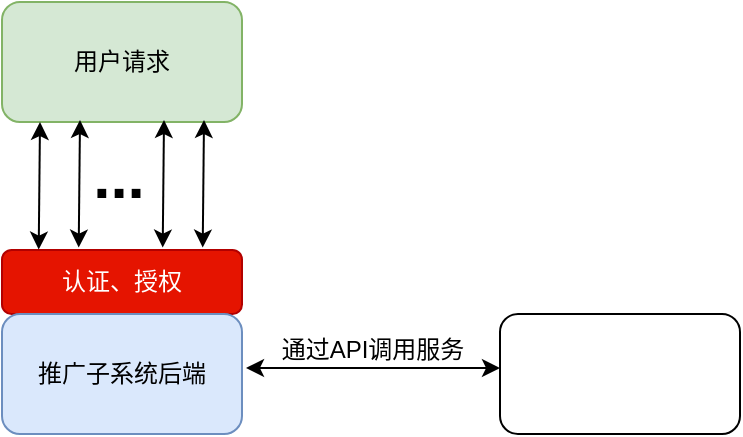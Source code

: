 <mxfile version="18.2.0" type="github">
  <diagram id="4ZEpqHDcZ8QiXDJw2HtF" name="第 1 页">
    <mxGraphModel dx="1038" dy="539" grid="0" gridSize="10" guides="1" tooltips="1" connect="1" arrows="1" fold="1" page="1" pageScale="1" pageWidth="827" pageHeight="1169" math="0" shadow="0">
      <root>
        <mxCell id="0" />
        <mxCell id="1" parent="0" />
        <mxCell id="aOD063Q6GTT_S5GpSQeJ-1" value="用户请求" style="rounded=1;whiteSpace=wrap;html=1;fillColor=#d5e8d4;strokeColor=#82b366;" vertex="1" parent="1">
          <mxGeometry x="310" y="40" width="120" height="60" as="geometry" />
        </mxCell>
        <mxCell id="aOD063Q6GTT_S5GpSQeJ-2" value="认证、授权" style="rounded=1;whiteSpace=wrap;html=1;fillColor=#e51400;fontColor=#ffffff;strokeColor=#B20000;" vertex="1" parent="1">
          <mxGeometry x="310" y="164" width="120" height="32" as="geometry" />
        </mxCell>
        <mxCell id="aOD063Q6GTT_S5GpSQeJ-3" value="推广子系统后端" style="rounded=1;whiteSpace=wrap;html=1;fillColor=#dae8fc;strokeColor=#6c8ebf;" vertex="1" parent="1">
          <mxGeometry x="310" y="196" width="120" height="60" as="geometry" />
        </mxCell>
        <mxCell id="aOD063Q6GTT_S5GpSQeJ-5" value="" style="endArrow=classic;startArrow=classic;html=1;rounded=0;exitX=0.153;exitY=-0.006;exitDx=0;exitDy=0;exitPerimeter=0;" edge="1" parent="1" source="aOD063Q6GTT_S5GpSQeJ-2">
          <mxGeometry width="50" height="50" relative="1" as="geometry">
            <mxPoint x="279" y="150" as="sourcePoint" />
            <mxPoint x="329" y="100" as="targetPoint" />
          </mxGeometry>
        </mxCell>
        <mxCell id="aOD063Q6GTT_S5GpSQeJ-7" value="" style="endArrow=classic;startArrow=classic;html=1;rounded=0;exitX=0.153;exitY=-0.006;exitDx=0;exitDy=0;exitPerimeter=0;" edge="1" parent="1">
          <mxGeometry width="50" height="50" relative="1" as="geometry">
            <mxPoint x="348.36" y="162.808" as="sourcePoint" />
            <mxPoint x="349" y="99" as="targetPoint" />
          </mxGeometry>
        </mxCell>
        <mxCell id="aOD063Q6GTT_S5GpSQeJ-9" value="" style="endArrow=classic;startArrow=classic;html=1;rounded=0;exitX=0.153;exitY=-0.006;exitDx=0;exitDy=0;exitPerimeter=0;" edge="1" parent="1">
          <mxGeometry width="50" height="50" relative="1" as="geometry">
            <mxPoint x="390.36" y="162.808" as="sourcePoint" />
            <mxPoint x="391" y="99" as="targetPoint" />
          </mxGeometry>
        </mxCell>
        <mxCell id="aOD063Q6GTT_S5GpSQeJ-10" value="" style="endArrow=classic;startArrow=classic;html=1;rounded=0;exitX=0.153;exitY=-0.006;exitDx=0;exitDy=0;exitPerimeter=0;" edge="1" parent="1">
          <mxGeometry width="50" height="50" relative="1" as="geometry">
            <mxPoint x="410.36" y="162.808" as="sourcePoint" />
            <mxPoint x="411" y="99" as="targetPoint" />
          </mxGeometry>
        </mxCell>
        <mxCell id="aOD063Q6GTT_S5GpSQeJ-11" value="&lt;span style=&quot;font-size: 31px;&quot;&gt;&lt;font style=&quot;font-size: 31px;&quot;&gt;...&lt;/font&gt;&lt;/span&gt;" style="text;html=1;align=center;verticalAlign=middle;resizable=0;points=[];autosize=1;strokeColor=none;fillColor=none;fontStyle=1;fontSize=31;" vertex="1" parent="1">
          <mxGeometry x="350" y="106" width="36" height="41" as="geometry" />
        </mxCell>
        <mxCell id="aOD063Q6GTT_S5GpSQeJ-12" value="" style="rounded=1;whiteSpace=wrap;html=1;fontSize=31;" vertex="1" parent="1">
          <mxGeometry x="559" y="196" width="120" height="60" as="geometry" />
        </mxCell>
        <mxCell id="aOD063Q6GTT_S5GpSQeJ-14" value="&lt;font style=&quot;font-size: 12px;&quot;&gt;通过API调用服务&lt;/font&gt;" style="text;html=1;align=center;verticalAlign=middle;resizable=0;points=[];autosize=1;strokeColor=none;fillColor=none;fontSize=31;" vertex="1" parent="1">
          <mxGeometry x="444" y="183" width="101" height="47" as="geometry" />
        </mxCell>
        <mxCell id="aOD063Q6GTT_S5GpSQeJ-15" value="" style="endArrow=classic;startArrow=classic;html=1;rounded=0;fontSize=12;" edge="1" parent="1">
          <mxGeometry width="50" height="50" relative="1" as="geometry">
            <mxPoint x="432" y="223" as="sourcePoint" />
            <mxPoint x="559" y="223" as="targetPoint" />
          </mxGeometry>
        </mxCell>
      </root>
    </mxGraphModel>
  </diagram>
</mxfile>
